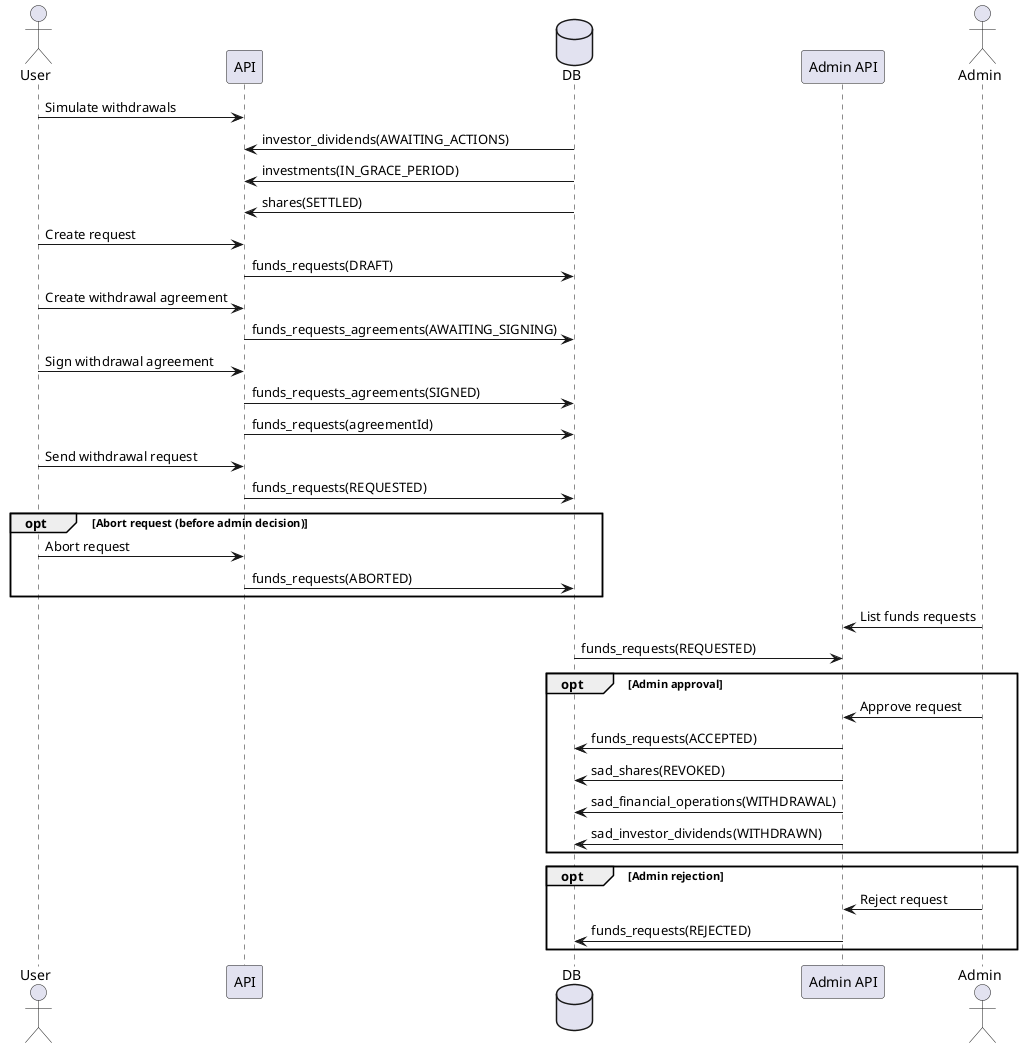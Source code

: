 @startuml

actor "User" as U
participant "API" as A
database "DB" as DB
participant "Admin API" as AdA
actor "Admin" as Ad

U -> A: Simulate withdrawals
DB -> A: investor_dividends(AWAITING_ACTIONS)
DB -> A: investments(IN_GRACE_PERIOD)
DB -> A: shares(SETTLED)
U -> A: Create request
A -> DB: funds_requests(DRAFT)
U -> A: Create withdrawal agreement
A -> DB: funds_requests_agreements(AWAITING_SIGNING)
U -> A: Sign withdrawal agreement
A -> DB: funds_requests_agreements(SIGNED)
A -> DB: funds_requests(agreementId)
U -> A: Send withdrawal request
A -> DB: funds_requests(REQUESTED)

opt Abort request (before admin decision)
    U -> A: Abort request
    A -> DB: funds_requests(ABORTED)
end

Ad -> AdA: List funds requests
DB -> AdA: funds_requests(REQUESTED)

opt Admin approval
    Ad -> AdA: Approve request
    AdA -> DB: funds_requests(ACCEPTED)
    AdA -> DB: sad_shares(REVOKED)
    AdA -> DB: sad_financial_operations(WITHDRAWAL)
    AdA -> DB: sad_investor_dividends(WITHDRAWN)
end

opt Admin rejection
    Ad -> AdA: Reject request
    AdA -> DB: funds_requests(REJECTED)
end


@enduml
